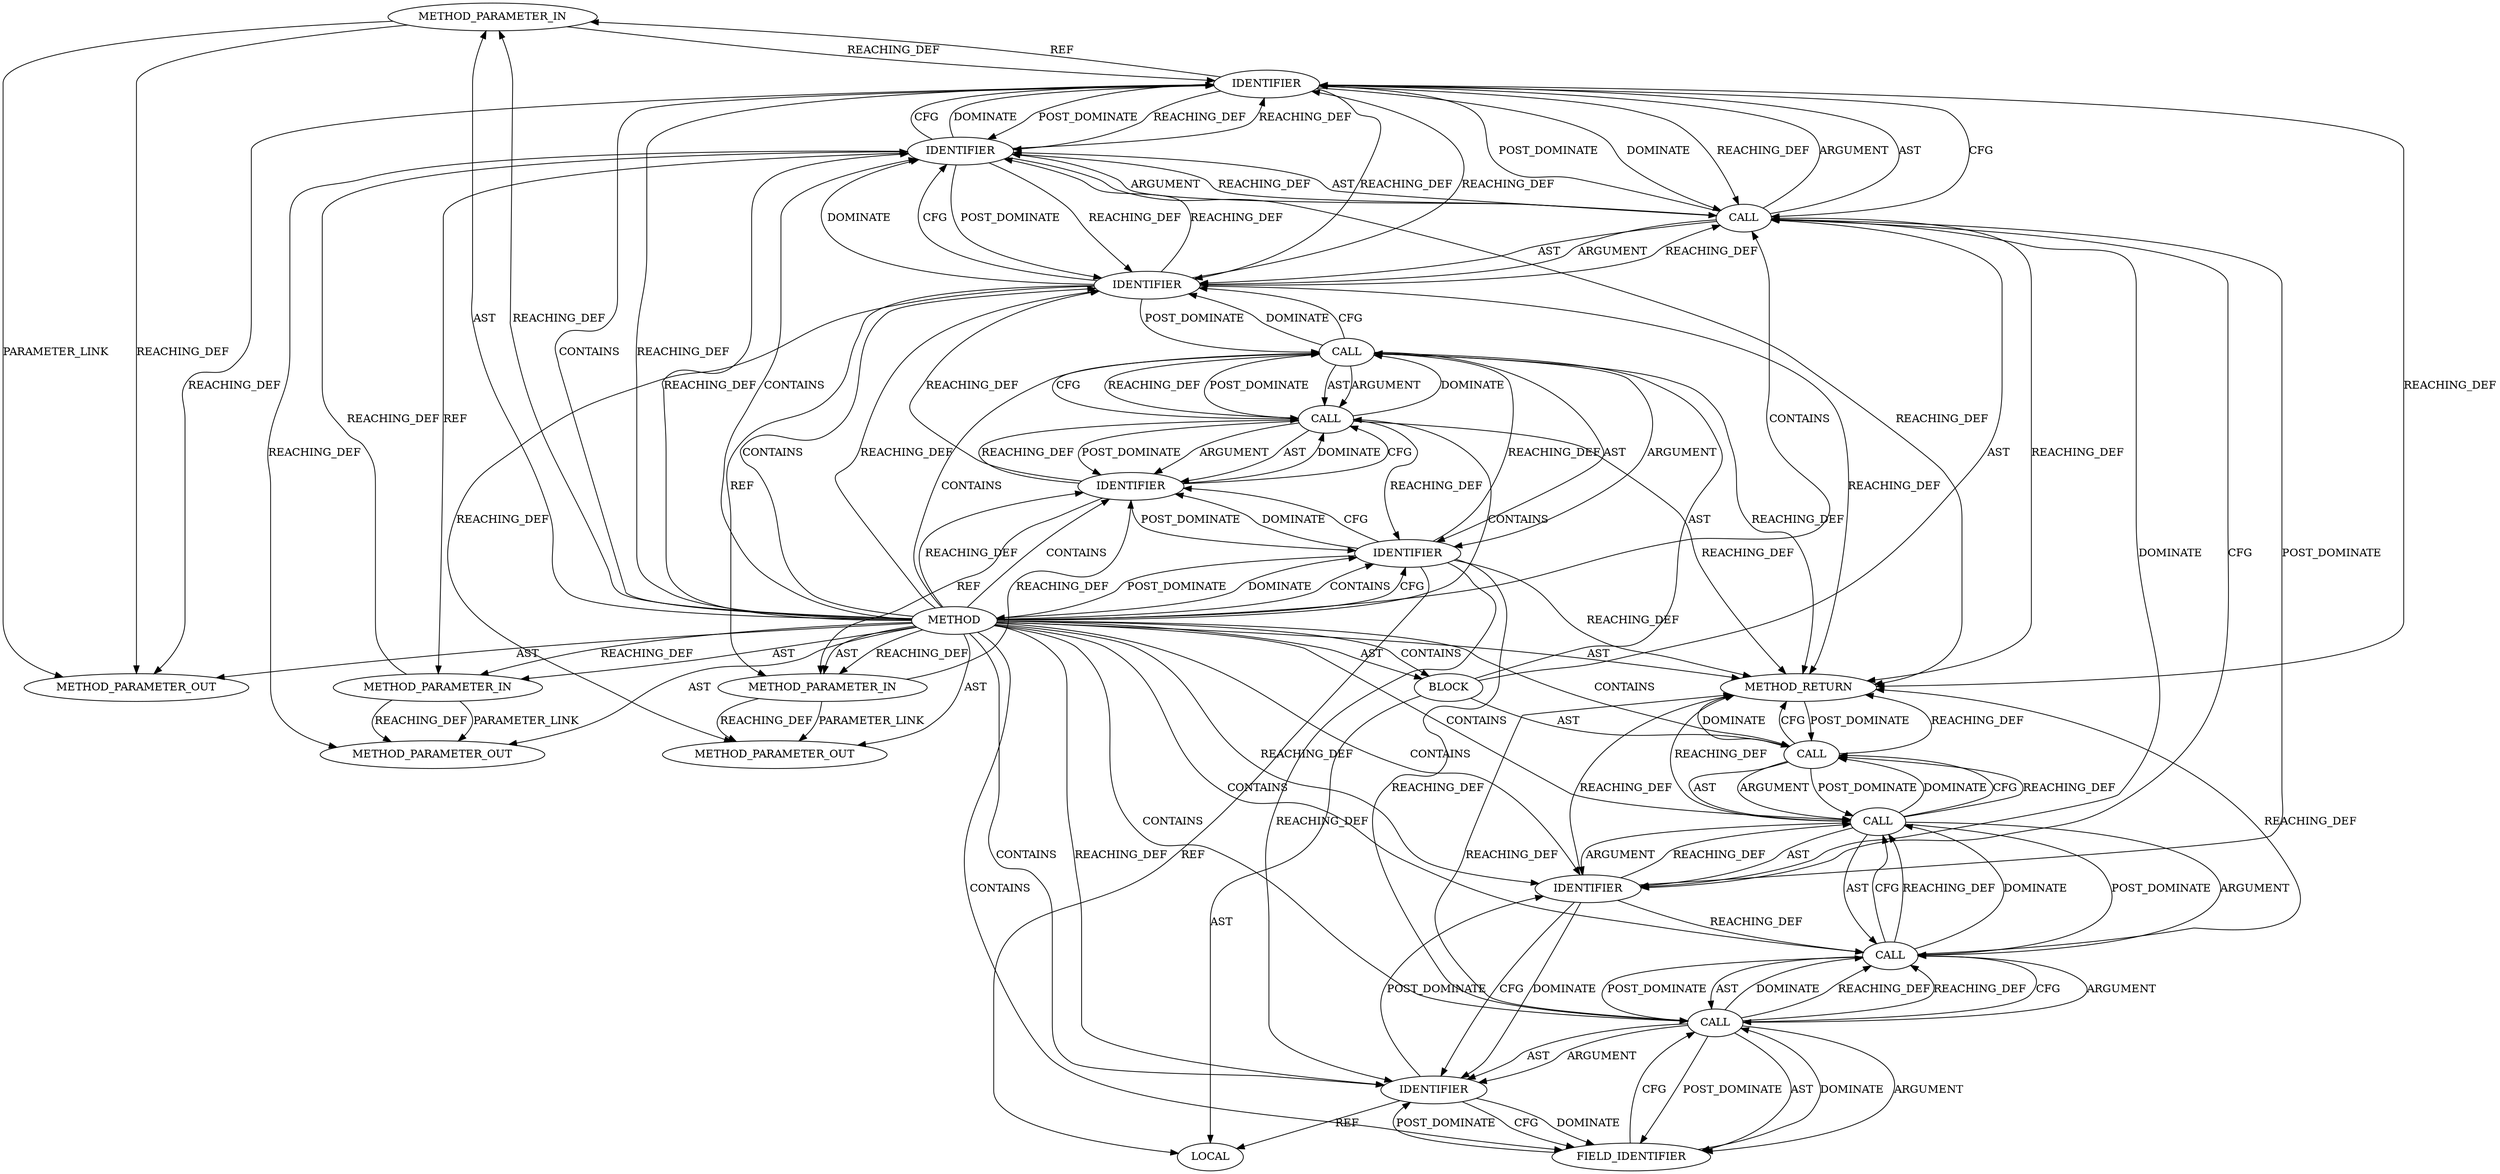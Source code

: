 digraph {
  21294 [label=METHOD_PARAMETER_OUT ORDER=3 CODE="u32 exp_seq" IS_VARIADIC=false COLUMN_NUMBER=66 LINE_NUMBER=220 TYPE_FULL_NAME="u32" EVALUATION_STRATEGY="BY_VALUE" INDEX=3 NAME="exp_seq"]
  1328 [label=BLOCK ORDER=4 ARGUMENT_INDEX=-1 CODE="{
	struct tls_context *tls_ctx = tls_get_ctx(sk);

	trace_tls_device_tx_resync_req(sk, got_seq, exp_seq);
	WARN_ON(test_and_set_bit(TLS_TX_SYNC_SCHED, &tls_ctx->flags));
}" COLUMN_NUMBER=1 LINE_NUMBER=221 TYPE_FULL_NAME="void"]
  21293 [label=METHOD_PARAMETER_OUT ORDER=2 CODE="u32 got_seq" IS_VARIADIC=false COLUMN_NUMBER=53 LINE_NUMBER=220 TYPE_FULL_NAME="u32" EVALUATION_STRATEGY="BY_VALUE" INDEX=2 NAME="got_seq"]
  1329 [label=LOCAL ORDER=1 CODE="struct tls_context* tls_ctx" COLUMN_NUMBER=21 LINE_NUMBER=222 TYPE_FULL_NAME="tls_context*" NAME="tls_ctx"]
  1332 [label=CALL ORDER=2 ARGUMENT_INDEX=2 CODE="tls_get_ctx(sk)" COLUMN_NUMBER=32 METHOD_FULL_NAME="tls_get_ctx" LINE_NUMBER=222 TYPE_FULL_NAME="<empty>" DISPATCH_TYPE="STATIC_DISPATCH" SIGNATURE="" NAME="tls_get_ctx"]
  1339 [label=CALL ORDER=1 ARGUMENT_INDEX=1 CODE="test_and_set_bit(TLS_TX_SYNC_SCHED, &tls_ctx->flags)" COLUMN_NUMBER=10 METHOD_FULL_NAME="test_and_set_bit" LINE_NUMBER=225 TYPE_FULL_NAME="<empty>" DISPATCH_TYPE="STATIC_DISPATCH" SIGNATURE="" NAME="test_and_set_bit"]
  21292 [label=METHOD_PARAMETER_OUT ORDER=1 CODE="struct sock *sk" IS_VARIADIC=false COLUMN_NUMBER=36 LINE_NUMBER=220 TYPE_FULL_NAME="sock*" EVALUATION_STRATEGY="BY_VALUE" INDEX=1 NAME="sk"]
  1327 [label=METHOD_PARAMETER_IN ORDER=3 CODE="u32 exp_seq" IS_VARIADIC=false COLUMN_NUMBER=66 LINE_NUMBER=220 TYPE_FULL_NAME="u32" EVALUATION_STRATEGY="BY_VALUE" INDEX=3 NAME="exp_seq"]
  1334 [label=CALL ORDER=3 ARGUMENT_INDEX=-1 CODE="trace_tls_device_tx_resync_req(sk, got_seq, exp_seq)" COLUMN_NUMBER=2 METHOD_FULL_NAME="trace_tls_device_tx_resync_req" LINE_NUMBER=224 TYPE_FULL_NAME="<empty>" DISPATCH_TYPE="STATIC_DISPATCH" SIGNATURE="" NAME="trace_tls_device_tx_resync_req"]
  1337 [label=IDENTIFIER ORDER=3 ARGUMENT_INDEX=3 CODE="exp_seq" COLUMN_NUMBER=46 LINE_NUMBER=224 TYPE_FULL_NAME="u32" NAME="exp_seq"]
  1333 [label=IDENTIFIER ORDER=1 ARGUMENT_INDEX=1 CODE="sk" COLUMN_NUMBER=44 LINE_NUMBER=222 TYPE_FULL_NAME="sock*" NAME="sk"]
  1343 [label=IDENTIFIER ORDER=1 ARGUMENT_INDEX=1 CODE="tls_ctx" COLUMN_NUMBER=47 LINE_NUMBER=225 TYPE_FULL_NAME="tls_context*" NAME="tls_ctx"]
  1335 [label=IDENTIFIER ORDER=1 ARGUMENT_INDEX=1 CODE="sk" COLUMN_NUMBER=33 LINE_NUMBER=224 TYPE_FULL_NAME="sock*" NAME="sk"]
  1342 [label=CALL ORDER=1 ARGUMENT_INDEX=1 CODE="tls_ctx->flags" COLUMN_NUMBER=47 METHOD_FULL_NAME="<operator>.indirectFieldAccess" LINE_NUMBER=225 TYPE_FULL_NAME="<empty>" DISPATCH_TYPE="STATIC_DISPATCH" SIGNATURE="" NAME="<operator>.indirectFieldAccess"]
  1324 [label=METHOD COLUMN_NUMBER=1 LINE_NUMBER=220 COLUMN_NUMBER_END=1 IS_EXTERNAL=false SIGNATURE="void tls_offload_tx_resync_request (sock*,u32,u32)" NAME="tls_offload_tx_resync_request" AST_PARENT_TYPE="TYPE_DECL" AST_PARENT_FULL_NAME="tls_device.c:<global>" ORDER=17 CODE="void tls_offload_tx_resync_request(struct sock *sk, u32 got_seq, u32 exp_seq)
{
	struct tls_context *tls_ctx = tls_get_ctx(sk);

	trace_tls_device_tx_resync_req(sk, got_seq, exp_seq);
	WARN_ON(test_and_set_bit(TLS_TX_SYNC_SCHED, &tls_ctx->flags));
}" FULL_NAME="tls_offload_tx_resync_request" LINE_NUMBER_END=226 FILENAME="tls_device.c"]
  1331 [label=IDENTIFIER ORDER=1 ARGUMENT_INDEX=1 CODE="tls_ctx" COLUMN_NUMBER=22 LINE_NUMBER=222 TYPE_FULL_NAME="tls_context*" NAME="tls_ctx"]
  1344 [label=FIELD_IDENTIFIER ORDER=2 ARGUMENT_INDEX=2 CODE="flags" COLUMN_NUMBER=47 LINE_NUMBER=225 CANONICAL_NAME="flags"]
  1340 [label=IDENTIFIER ORDER=1 ARGUMENT_INDEX=1 CODE="TLS_TX_SYNC_SCHED" COLUMN_NUMBER=27 LINE_NUMBER=225 TYPE_FULL_NAME="ANY" NAME="TLS_TX_SYNC_SCHED"]
  1345 [label=METHOD_RETURN ORDER=5 CODE="RET" COLUMN_NUMBER=1 LINE_NUMBER=220 TYPE_FULL_NAME="void" EVALUATION_STRATEGY="BY_VALUE"]
  1325 [label=METHOD_PARAMETER_IN ORDER=1 CODE="struct sock *sk" IS_VARIADIC=false COLUMN_NUMBER=36 LINE_NUMBER=220 TYPE_FULL_NAME="sock*" EVALUATION_STRATEGY="BY_VALUE" INDEX=1 NAME="sk"]
  1330 [label=CALL ORDER=2 ARGUMENT_INDEX=-1 CODE="*tls_ctx = tls_get_ctx(sk)" COLUMN_NUMBER=21 METHOD_FULL_NAME="<operator>.assignment" LINE_NUMBER=222 TYPE_FULL_NAME="<empty>" DISPATCH_TYPE="STATIC_DISPATCH" SIGNATURE="" NAME="<operator>.assignment"]
  1326 [label=METHOD_PARAMETER_IN ORDER=2 CODE="u32 got_seq" IS_VARIADIC=false COLUMN_NUMBER=53 LINE_NUMBER=220 TYPE_FULL_NAME="u32" EVALUATION_STRATEGY="BY_VALUE" INDEX=2 NAME="got_seq"]
  1341 [label=CALL ORDER=2 ARGUMENT_INDEX=2 CODE="&tls_ctx->flags" COLUMN_NUMBER=46 METHOD_FULL_NAME="<operator>.addressOf" LINE_NUMBER=225 TYPE_FULL_NAME="<empty>" DISPATCH_TYPE="STATIC_DISPATCH" SIGNATURE="" NAME="<operator>.addressOf"]
  1338 [label=CALL ORDER=4 ARGUMENT_INDEX=-1 CODE="WARN_ON(test_and_set_bit(TLS_TX_SYNC_SCHED, &tls_ctx->flags))" COLUMN_NUMBER=2 METHOD_FULL_NAME="WARN_ON" LINE_NUMBER=225 TYPE_FULL_NAME="<empty>" DISPATCH_TYPE="STATIC_DISPATCH" SIGNATURE="" NAME="WARN_ON"]
  1336 [label=IDENTIFIER ORDER=2 ARGUMENT_INDEX=2 CODE="got_seq" COLUMN_NUMBER=37 LINE_NUMBER=224 TYPE_FULL_NAME="u32" NAME="got_seq"]
  1324 -> 1327 [label=AST ]
  1334 -> 1337 [label=ARGUMENT ]
  1339 -> 1341 [label=POST_DOMINATE ]
  1332 -> 1330 [label=DOMINATE ]
  1324 -> 1331 [label=DOMINATE ]
  1324 -> 1340 [label=REACHING_DEF VARIABLE=""]
  1324 -> 1336 [label=REACHING_DEF VARIABLE=""]
  1341 -> 1342 [label=AST ]
  1324 -> 1330 [label=CONTAINS ]
  1336 -> 1337 [label=REACHING_DEF VARIABLE="got_seq"]
  1324 -> 1333 [label=REACHING_DEF VARIABLE=""]
  1337 -> 1327 [label=REF ]
  1327 -> 1337 [label=REACHING_DEF VARIABLE="exp_seq"]
  1339 -> 1340 [label=AST ]
  1325 -> 21292 [label=REACHING_DEF VARIABLE="sk"]
  1335 -> 1336 [label=REACHING_DEF VARIABLE="sk"]
  1334 -> 1336 [label=AST ]
  1341 -> 1345 [label=REACHING_DEF VARIABLE="&tls_ctx->flags"]
  1330 -> 1332 [label=POST_DOMINATE ]
  1324 -> 1325 [label=AST ]
  1328 -> 1338 [label=AST ]
  1337 -> 1335 [label=REACHING_DEF VARIABLE="exp_seq"]
  1344 -> 1342 [label=CFG ]
  1342 -> 1341 [label=DOMINATE ]
  1337 -> 1334 [label=REACHING_DEF VARIABLE="exp_seq"]
  1333 -> 1335 [label=REACHING_DEF VARIABLE="sk"]
  1324 -> 1338 [label=CONTAINS ]
  1335 -> 1325 [label=REF ]
  1341 -> 1342 [label=ARGUMENT ]
  1324 -> 1334 [label=CONTAINS ]
  1338 -> 1345 [label=REACHING_DEF VARIABLE="WARN_ON(test_and_set_bit(TLS_TX_SYNC_SCHED, &tls_ctx->flags))"]
  1330 -> 1335 [label=DOMINATE ]
  1336 -> 1337 [label=CFG ]
  1326 -> 21293 [label=PARAMETER_LINK ]
  1342 -> 1343 [label=AST ]
  1335 -> 1345 [label=REACHING_DEF VARIABLE="sk"]
  1338 -> 1345 [label=DOMINATE ]
  1341 -> 1339 [label=CFG ]
  1340 -> 1339 [label=REACHING_DEF VARIABLE="TLS_TX_SYNC_SCHED"]
  1339 -> 1338 [label=DOMINATE ]
  1337 -> 1334 [label=CFG ]
  1332 -> 1331 [label=REACHING_DEF VARIABLE="tls_get_ctx(sk)"]
  1324 -> 1342 [label=CONTAINS ]
  1330 -> 1335 [label=CFG ]
  1336 -> 1335 [label=REACHING_DEF VARIABLE="got_seq"]
  1324 -> 1325 [label=REACHING_DEF VARIABLE=""]
  1332 -> 1333 [label=POST_DOMINATE ]
  1342 -> 1344 [label=POST_DOMINATE ]
  1336 -> 1334 [label=REACHING_DEF VARIABLE="got_seq"]
  1331 -> 1343 [label=REACHING_DEF VARIABLE="tls_ctx"]
  1331 -> 1330 [label=REACHING_DEF VARIABLE="tls_ctx"]
  1331 -> 1333 [label=DOMINATE ]
  1324 -> 1328 [label=AST ]
  1336 -> 1335 [label=POST_DOMINATE ]
  1324 -> 1326 [label=AST ]
  1342 -> 1341 [label=REACHING_DEF VARIABLE="tls_ctx->flags"]
  1342 -> 1341 [label=REACHING_DEF VARIABLE="tls_ctx->flags"]
  1339 -> 1340 [label=ARGUMENT ]
  1340 -> 1341 [label=REACHING_DEF VARIABLE="TLS_TX_SYNC_SCHED"]
  1324 -> 1331 [label=CONTAINS ]
  1324 -> 1331 [label=CFG ]
  1333 -> 1332 [label=DOMINATE ]
  1336 -> 1345 [label=REACHING_DEF VARIABLE="got_seq"]
  1335 -> 1336 [label=DOMINATE ]
  1337 -> 21294 [label=REACHING_DEF VARIABLE="exp_seq"]
  1345 -> 1338 [label=POST_DOMINATE ]
  1324 -> 1328 [label=CONTAINS ]
  1330 -> 1331 [label=ARGUMENT ]
  1342 -> 1344 [label=AST ]
  1324 -> 1333 [label=CONTAINS ]
  1339 -> 1338 [label=CFG ]
  1334 -> 1340 [label=DOMINATE ]
  1338 -> 1339 [label=POST_DOMINATE ]
  1336 -> 1326 [label=REF ]
  1326 -> 21293 [label=REACHING_DEF VARIABLE="got_seq"]
  1344 -> 1342 [label=DOMINATE ]
  1325 -> 21292 [label=PARAMETER_LINK ]
  1342 -> 1345 [label=REACHING_DEF VARIABLE="tls_ctx->flags"]
  1324 -> 21292 [label=AST ]
  1324 -> 1332 [label=CONTAINS ]
  1334 -> 1345 [label=REACHING_DEF VARIABLE="trace_tls_device_tx_resync_req(sk, got_seq, exp_seq)"]
  1328 -> 1334 [label=AST ]
  1324 -> 1343 [label=CONTAINS ]
  1331 -> 1345 [label=REACHING_DEF VARIABLE="tls_ctx"]
  1335 -> 1330 [label=POST_DOMINATE ]
  1324 -> 1327 [label=REACHING_DEF VARIABLE=""]
  1324 -> 1336 [label=CONTAINS ]
  1333 -> 1332 [label=CFG ]
  1338 -> 1339 [label=AST ]
  1332 -> 1333 [label=ARGUMENT ]
  1324 -> 1326 [label=REACHING_DEF VARIABLE=""]
  1335 -> 1336 [label=CFG ]
  1337 -> 1345 [label=REACHING_DEF VARIABLE="exp_seq"]
  1341 -> 1339 [label=REACHING_DEF VARIABLE="&tls_ctx->flags"]
  1324 -> 1337 [label=CONTAINS ]
  1326 -> 1336 [label=REACHING_DEF VARIABLE="got_seq"]
  1335 -> 21292 [label=REACHING_DEF VARIABLE="sk"]
  1338 -> 1345 [label=CFG ]
  1339 -> 1341 [label=ARGUMENT ]
  1330 -> 1332 [label=AST ]
  1327 -> 21294 [label=REACHING_DEF VARIABLE="exp_seq"]
  1332 -> 1345 [label=REACHING_DEF VARIABLE="tls_get_ctx(sk)"]
  1324 -> 1335 [label=CONTAINS ]
  1324 -> 21293 [label=AST ]
  1324 -> 1343 [label=REACHING_DEF VARIABLE=""]
  1334 -> 1340 [label=CFG ]
  1330 -> 1331 [label=AST ]
  1341 -> 1342 [label=POST_DOMINATE ]
  1333 -> 1325 [label=REF ]
  1327 -> 21294 [label=PARAMETER_LINK ]
  1324 -> 1337 [label=REACHING_DEF VARIABLE=""]
  1334 -> 1336 [label=ARGUMENT ]
  1338 -> 1339 [label=ARGUMENT ]
  1334 -> 1335 [label=AST ]
  1342 -> 1343 [label=ARGUMENT ]
  1328 -> 1329 [label=AST ]
  1337 -> 1334 [label=DOMINATE ]
  1334 -> 1335 [label=ARGUMENT ]
  1332 -> 1333 [label=AST ]
  1336 -> 21293 [label=REACHING_DEF VARIABLE="got_seq"]
  1333 -> 1331 [label=POST_DOMINATE ]
  1340 -> 1345 [label=REACHING_DEF VARIABLE="TLS_TX_SYNC_SCHED"]
  1340 -> 1343 [label=DOMINATE ]
  1324 -> 1345 [label=AST ]
  1337 -> 1336 [label=POST_DOMINATE ]
  1339 -> 1341 [label=AST ]
  1324 -> 21294 [label=AST ]
  1325 -> 1333 [label=REACHING_DEF VARIABLE="sk"]
  1330 -> 1345 [label=REACHING_DEF VARIABLE="*tls_ctx = tls_get_ctx(sk)"]
  1328 -> 1330 [label=AST ]
  1331 -> 1333 [label=CFG ]
  1324 -> 1340 [label=CONTAINS ]
  1340 -> 1334 [label=POST_DOMINATE ]
  1324 -> 1344 [label=CONTAINS ]
  1324 -> 1335 [label=REACHING_DEF VARIABLE=""]
  1335 -> 1337 [label=REACHING_DEF VARIABLE="sk"]
  1339 -> 1338 [label=REACHING_DEF VARIABLE="test_and_set_bit(TLS_TX_SYNC_SCHED, &tls_ctx->flags)"]
  1333 -> 1332 [label=REACHING_DEF VARIABLE="sk"]
  1344 -> 1343 [label=POST_DOMINATE ]
  1335 -> 1334 [label=REACHING_DEF VARIABLE="sk"]
  1337 -> 1336 [label=REACHING_DEF VARIABLE="exp_seq"]
  1343 -> 1329 [label=REF ]
  1330 -> 1332 [label=ARGUMENT ]
  1343 -> 1344 [label=CFG ]
  1340 -> 1343 [label=CFG ]
  1324 -> 1341 [label=CONTAINS ]
  1334 -> 1337 [label=AST ]
  1331 -> 1329 [label=REF ]
  1339 -> 1345 [label=REACHING_DEF VARIABLE="test_and_set_bit(TLS_TX_SYNC_SCHED, &tls_ctx->flags)"]
  1343 -> 1340 [label=POST_DOMINATE ]
  1331 -> 1342 [label=REACHING_DEF VARIABLE="tls_ctx"]
  1324 -> 1339 [label=CONTAINS ]
  1332 -> 1330 [label=CFG ]
  1332 -> 1330 [label=REACHING_DEF VARIABLE="tls_get_ctx(sk)"]
  1341 -> 1339 [label=DOMINATE ]
  1342 -> 1344 [label=ARGUMENT ]
  1334 -> 1337 [label=POST_DOMINATE ]
  1336 -> 1337 [label=DOMINATE ]
  1331 -> 1324 [label=POST_DOMINATE ]
  1342 -> 1341 [label=CFG ]
  1343 -> 1344 [label=DOMINATE ]
}
